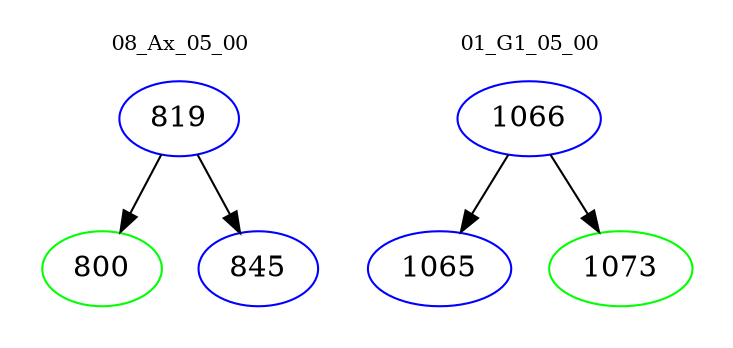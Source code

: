 digraph{
subgraph cluster_0 {
color = white
label = "08_Ax_05_00";
fontsize=10;
T0_819 [label="819", color="blue"]
T0_819 -> T0_800 [color="black"]
T0_800 [label="800", color="green"]
T0_819 -> T0_845 [color="black"]
T0_845 [label="845", color="blue"]
}
subgraph cluster_1 {
color = white
label = "01_G1_05_00";
fontsize=10;
T1_1066 [label="1066", color="blue"]
T1_1066 -> T1_1065 [color="black"]
T1_1065 [label="1065", color="blue"]
T1_1066 -> T1_1073 [color="black"]
T1_1073 [label="1073", color="green"]
}
}
